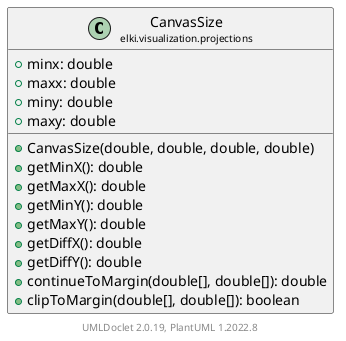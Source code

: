 @startuml
    remove .*\.(Instance|Par|Parameterizer|Factory)$
    set namespaceSeparator none
    hide empty fields
    hide empty methods

    class "<size:14>CanvasSize\n<size:10>elki.visualization.projections" as elki.visualization.projections.CanvasSize [[CanvasSize.html]] {
        +minx: double
        +maxx: double
        +miny: double
        +maxy: double
        +CanvasSize(double, double, double, double)
        +getMinX(): double
        +getMaxX(): double
        +getMinY(): double
        +getMaxY(): double
        +getDiffX(): double
        +getDiffY(): double
        +continueToMargin(double[], double[]): double
        +clipToMargin(double[], double[]): boolean
    }

    center footer UMLDoclet 2.0.19, PlantUML 1.2022.8
@enduml
